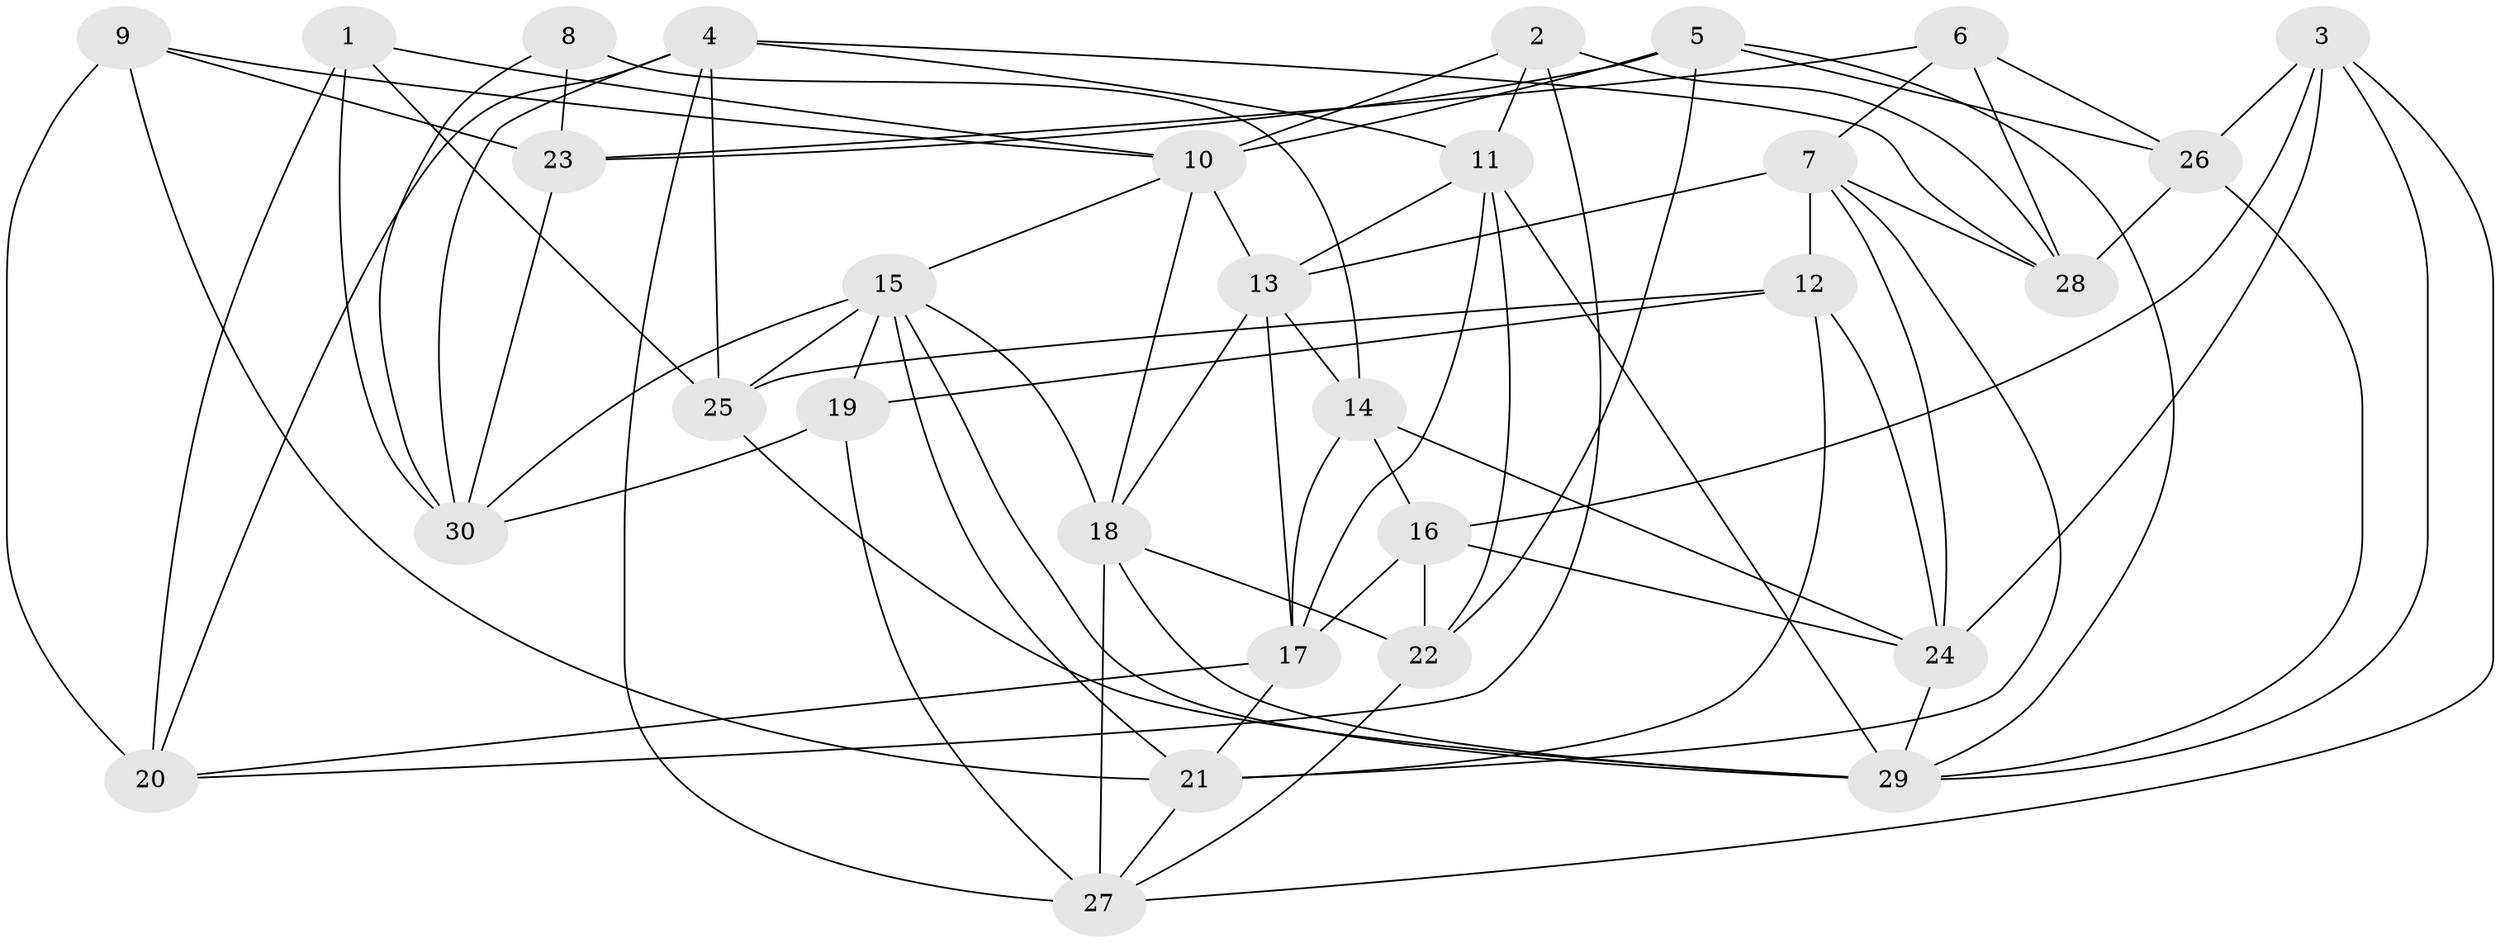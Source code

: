 // original degree distribution, {4: 1.0}
// Generated by graph-tools (version 1.1) at 2025/38/03/04/25 23:38:09]
// undirected, 30 vertices, 80 edges
graph export_dot {
  node [color=gray90,style=filled];
  1;
  2;
  3;
  4;
  5;
  6;
  7;
  8;
  9;
  10;
  11;
  12;
  13;
  14;
  15;
  16;
  17;
  18;
  19;
  20;
  21;
  22;
  23;
  24;
  25;
  26;
  27;
  28;
  29;
  30;
  1 -- 10 [weight=1.0];
  1 -- 20 [weight=2.0];
  1 -- 25 [weight=2.0];
  1 -- 30 [weight=1.0];
  2 -- 10 [weight=1.0];
  2 -- 11 [weight=1.0];
  2 -- 20 [weight=1.0];
  2 -- 28 [weight=1.0];
  3 -- 16 [weight=1.0];
  3 -- 24 [weight=1.0];
  3 -- 26 [weight=2.0];
  3 -- 27 [weight=1.0];
  3 -- 29 [weight=1.0];
  4 -- 11 [weight=1.0];
  4 -- 20 [weight=1.0];
  4 -- 25 [weight=1.0];
  4 -- 27 [weight=1.0];
  4 -- 28 [weight=1.0];
  4 -- 30 [weight=1.0];
  5 -- 10 [weight=2.0];
  5 -- 22 [weight=1.0];
  5 -- 23 [weight=1.0];
  5 -- 26 [weight=1.0];
  5 -- 29 [weight=1.0];
  6 -- 7 [weight=1.0];
  6 -- 23 [weight=2.0];
  6 -- 26 [weight=1.0];
  6 -- 28 [weight=2.0];
  7 -- 12 [weight=1.0];
  7 -- 13 [weight=1.0];
  7 -- 21 [weight=1.0];
  7 -- 24 [weight=1.0];
  7 -- 28 [weight=1.0];
  8 -- 14 [weight=2.0];
  8 -- 23 [weight=1.0];
  8 -- 30 [weight=1.0];
  9 -- 10 [weight=1.0];
  9 -- 20 [weight=1.0];
  9 -- 21 [weight=1.0];
  9 -- 23 [weight=1.0];
  10 -- 13 [weight=1.0];
  10 -- 15 [weight=1.0];
  10 -- 18 [weight=1.0];
  11 -- 13 [weight=1.0];
  11 -- 17 [weight=1.0];
  11 -- 22 [weight=1.0];
  11 -- 29 [weight=1.0];
  12 -- 19 [weight=2.0];
  12 -- 21 [weight=1.0];
  12 -- 24 [weight=1.0];
  12 -- 25 [weight=1.0];
  13 -- 14 [weight=1.0];
  13 -- 17 [weight=1.0];
  13 -- 18 [weight=1.0];
  14 -- 16 [weight=1.0];
  14 -- 17 [weight=1.0];
  14 -- 24 [weight=1.0];
  15 -- 18 [weight=1.0];
  15 -- 19 [weight=2.0];
  15 -- 21 [weight=1.0];
  15 -- 25 [weight=1.0];
  15 -- 29 [weight=1.0];
  15 -- 30 [weight=1.0];
  16 -- 17 [weight=1.0];
  16 -- 22 [weight=2.0];
  16 -- 24 [weight=1.0];
  17 -- 20 [weight=1.0];
  17 -- 21 [weight=1.0];
  18 -- 22 [weight=1.0];
  18 -- 27 [weight=1.0];
  18 -- 29 [weight=1.0];
  19 -- 27 [weight=1.0];
  19 -- 30 [weight=1.0];
  21 -- 27 [weight=1.0];
  22 -- 27 [weight=1.0];
  23 -- 30 [weight=1.0];
  24 -- 29 [weight=1.0];
  25 -- 29 [weight=1.0];
  26 -- 28 [weight=1.0];
  26 -- 29 [weight=1.0];
}
